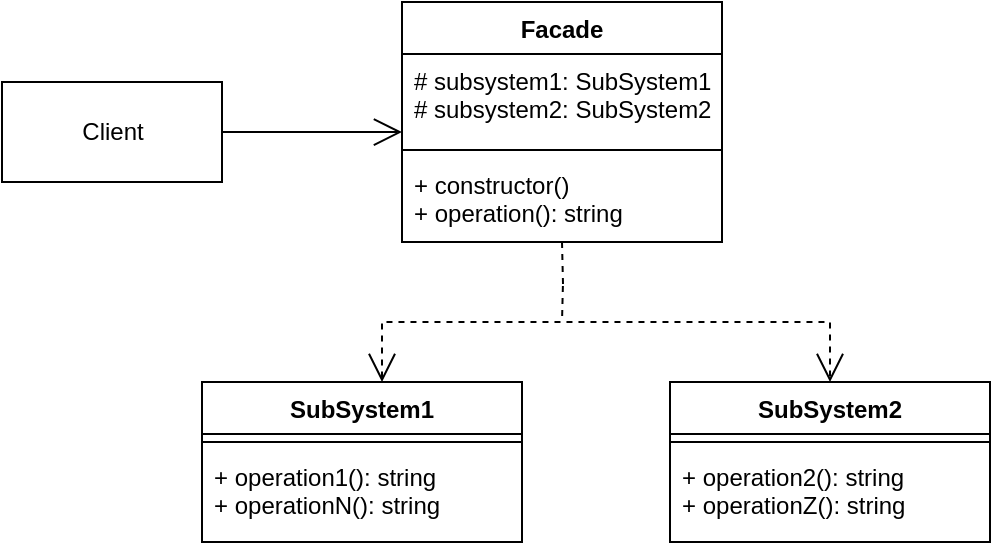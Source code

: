 <mxfile>
    <diagram id="bFwAG9Rluyz6VNVoY-9k" name="Page-1">
        <mxGraphModel dx="650" dy="478" grid="1" gridSize="10" guides="1" tooltips="1" connect="1" arrows="1" fold="1" page="1" pageScale="1" pageWidth="827" pageHeight="1169" math="0" shadow="0">
            <root>
                <mxCell id="0"/>
                <mxCell id="1" parent="0"/>
                <mxCell id="16" style="edgeStyle=orthogonalEdgeStyle;rounded=0;orthogonalLoop=1;jettySize=auto;html=1;startArrow=none;startFill=0;endArrow=open;endFill=0;startSize=12;endSize=12;entryX=0;entryY=0.313;entryDx=0;entryDy=0;entryPerimeter=0;" parent="1" source="2" edge="1">
                    <mxGeometry relative="1" as="geometry">
                        <mxPoint x="280" y="65.04" as="targetPoint"/>
                    </mxGeometry>
                </mxCell>
                <mxCell id="2" value="Client" style="html=1;" parent="1" vertex="1">
                    <mxGeometry x="80" y="40" width="110" height="50" as="geometry"/>
                </mxCell>
                <mxCell id="15" style="edgeStyle=orthogonalEdgeStyle;rounded=0;orthogonalLoop=1;jettySize=auto;html=1;dashed=1;startArrow=none;startFill=0;endArrow=none;endFill=0;startSize=12;endSize=12;" parent="1" edge="1">
                    <mxGeometry relative="1" as="geometry">
                        <mxPoint x="360" y="160" as="targetPoint"/>
                        <mxPoint x="360" y="120" as="sourcePoint"/>
                    </mxGeometry>
                </mxCell>
                <mxCell id="14" style="edgeStyle=orthogonalEdgeStyle;rounded=0;orthogonalLoop=1;jettySize=auto;html=1;entryX=0.5;entryY=0;entryDx=0;entryDy=0;startArrow=open;startFill=0;endArrow=open;endFill=0;startSize=12;endSize=12;dashed=1;" parent="1" source="7" edge="1">
                    <mxGeometry relative="1" as="geometry">
                        <Array as="points">
                            <mxPoint x="270" y="160"/>
                            <mxPoint x="494" y="160"/>
                        </Array>
                        <mxPoint x="494" y="190" as="targetPoint"/>
                    </mxGeometry>
                </mxCell>
                <mxCell id="7" value="SubSystem1" style="swimlane;fontStyle=1;align=center;verticalAlign=top;childLayout=stackLayout;horizontal=1;startSize=26;horizontalStack=0;resizeParent=1;resizeParentMax=0;resizeLast=0;collapsible=1;marginBottom=0;" parent="1" vertex="1">
                    <mxGeometry x="180" y="190" width="160" height="80" as="geometry"/>
                </mxCell>
                <mxCell id="9" value="" style="line;strokeWidth=1;fillColor=none;align=left;verticalAlign=middle;spacingTop=-1;spacingLeft=3;spacingRight=3;rotatable=0;labelPosition=right;points=[];portConstraint=eastwest;" parent="7" vertex="1">
                    <mxGeometry y="26" width="160" height="8" as="geometry"/>
                </mxCell>
                <mxCell id="10" value="+ operation1(): string&#10;+ operationN(): string" style="text;strokeColor=none;fillColor=none;align=left;verticalAlign=top;spacingLeft=4;spacingRight=4;overflow=hidden;rotatable=0;points=[[0,0.5],[1,0.5]];portConstraint=eastwest;" parent="7" vertex="1">
                    <mxGeometry y="34" width="160" height="46" as="geometry"/>
                </mxCell>
                <mxCell id="17" value="Facade" style="swimlane;fontStyle=1;align=center;verticalAlign=top;childLayout=stackLayout;horizontal=1;startSize=26;horizontalStack=0;resizeParent=1;resizeParentMax=0;resizeLast=0;collapsible=1;marginBottom=0;" vertex="1" parent="1">
                    <mxGeometry x="280" width="160" height="120" as="geometry"/>
                </mxCell>
                <mxCell id="18" value="# subsystem1: SubSystem1&#10;# subsystem2: SubSystem2" style="text;strokeColor=none;fillColor=none;align=left;verticalAlign=top;spacingLeft=4;spacingRight=4;overflow=hidden;rotatable=0;points=[[0,0.5],[1,0.5]];portConstraint=eastwest;" vertex="1" parent="17">
                    <mxGeometry y="26" width="160" height="44" as="geometry"/>
                </mxCell>
                <mxCell id="19" value="" style="line;strokeWidth=1;fillColor=none;align=left;verticalAlign=middle;spacingTop=-1;spacingLeft=3;spacingRight=3;rotatable=0;labelPosition=right;points=[];portConstraint=eastwest;" vertex="1" parent="17">
                    <mxGeometry y="70" width="160" height="8" as="geometry"/>
                </mxCell>
                <mxCell id="20" value="+ constructor()&#10;+ operation(): string" style="text;strokeColor=none;fillColor=none;align=left;verticalAlign=top;spacingLeft=4;spacingRight=4;overflow=hidden;rotatable=0;points=[[0,0.5],[1,0.5]];portConstraint=eastwest;" vertex="1" parent="17">
                    <mxGeometry y="78" width="160" height="42" as="geometry"/>
                </mxCell>
                <mxCell id="21" value="SubSystem2" style="swimlane;fontStyle=1;align=center;verticalAlign=top;childLayout=stackLayout;horizontal=1;startSize=26;horizontalStack=0;resizeParent=1;resizeParentMax=0;resizeLast=0;collapsible=1;marginBottom=0;" vertex="1" parent="1">
                    <mxGeometry x="414" y="190" width="160" height="80" as="geometry"/>
                </mxCell>
                <mxCell id="22" value="" style="line;strokeWidth=1;fillColor=none;align=left;verticalAlign=middle;spacingTop=-1;spacingLeft=3;spacingRight=3;rotatable=0;labelPosition=right;points=[];portConstraint=eastwest;" vertex="1" parent="21">
                    <mxGeometry y="26" width="160" height="8" as="geometry"/>
                </mxCell>
                <mxCell id="23" value="+ operation2(): string&#10;+ operationZ(): string" style="text;strokeColor=none;fillColor=none;align=left;verticalAlign=top;spacingLeft=4;spacingRight=4;overflow=hidden;rotatable=0;points=[[0,0.5],[1,0.5]];portConstraint=eastwest;" vertex="1" parent="21">
                    <mxGeometry y="34" width="160" height="46" as="geometry"/>
                </mxCell>
            </root>
        </mxGraphModel>
    </diagram>
</mxfile>